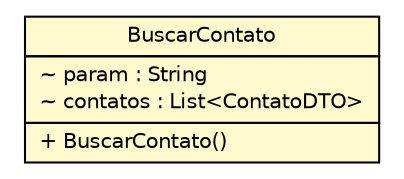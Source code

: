 #!/usr/local/bin/dot
#
# Class diagram 
# Generated by UMLGraph version 5.1 (http://www.umlgraph.org/)
#

digraph G {
	edge [fontname="Helvetica",fontsize=10,labelfontname="Helvetica",labelfontsize=10];
	node [fontname="Helvetica",fontsize=10,shape=plaintext];
	nodesep=0.25;
	ranksep=0.5;
	// br.net.meditec.shared.commands.BuscarContato
	c1834 [label=<<table title="br.net.meditec.shared.commands.BuscarContato" border="0" cellborder="1" cellspacing="0" cellpadding="2" port="p" bgcolor="lemonChiffon" href="./BuscarContato.html">
		<tr><td><table border="0" cellspacing="0" cellpadding="1">
<tr><td align="center" balign="center"> BuscarContato </td></tr>
		</table></td></tr>
		<tr><td><table border="0" cellspacing="0" cellpadding="1">
<tr><td align="left" balign="left"> ~ param : String </td></tr>
<tr><td align="left" balign="left"> ~ contatos : List&lt;ContatoDTO&gt; </td></tr>
		</table></td></tr>
		<tr><td><table border="0" cellspacing="0" cellpadding="1">
<tr><td align="left" balign="left"> + BuscarContato() </td></tr>
		</table></td></tr>
		</table>>, fontname="Helvetica", fontcolor="black", fontsize=10.0];
}


